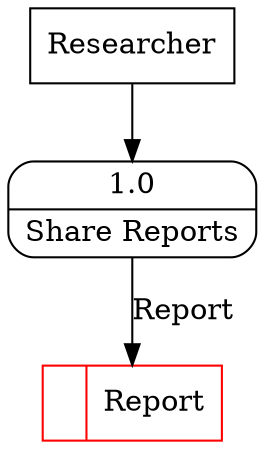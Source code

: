 digraph dfd2{ 
node[shape=record]
200 [label="<f0>  |<f1> Report " color=red];
201 [label="Researcher" shape=box];
202 [label="{<f0> 1.0|<f1> Share Reports }" shape=Mrecord];
201 -> 202
202 -> 200 [label="Report"]
}
